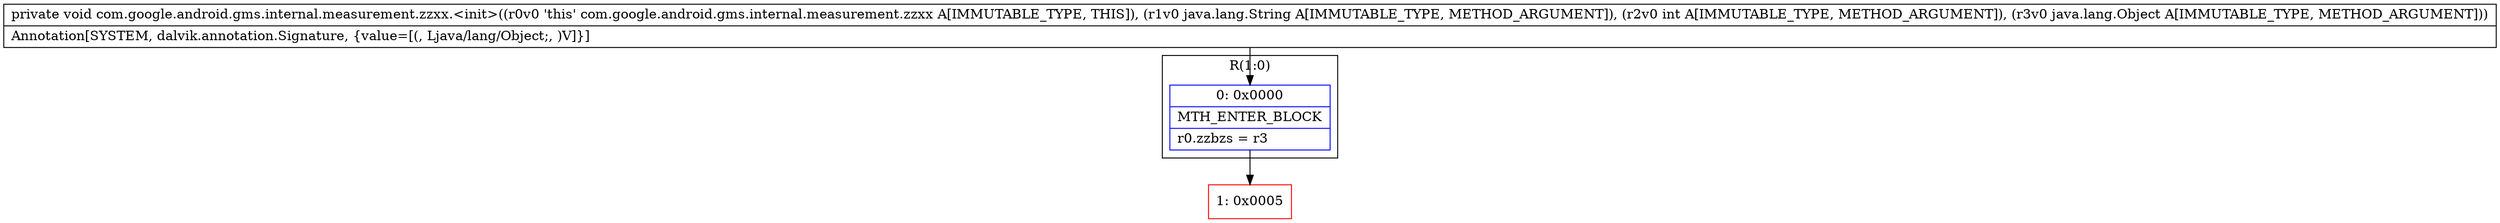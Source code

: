 digraph "CFG forcom.google.android.gms.internal.measurement.zzxx.\<init\>(Ljava\/lang\/String;ILjava\/lang\/Object;)V" {
subgraph cluster_Region_711505528 {
label = "R(1:0)";
node [shape=record,color=blue];
Node_0 [shape=record,label="{0\:\ 0x0000|MTH_ENTER_BLOCK\l|r0.zzbzs = r3\l}"];
}
Node_1 [shape=record,color=red,label="{1\:\ 0x0005}"];
MethodNode[shape=record,label="{private void com.google.android.gms.internal.measurement.zzxx.\<init\>((r0v0 'this' com.google.android.gms.internal.measurement.zzxx A[IMMUTABLE_TYPE, THIS]), (r1v0 java.lang.String A[IMMUTABLE_TYPE, METHOD_ARGUMENT]), (r2v0 int A[IMMUTABLE_TYPE, METHOD_ARGUMENT]), (r3v0 java.lang.Object A[IMMUTABLE_TYPE, METHOD_ARGUMENT]))  | Annotation[SYSTEM, dalvik.annotation.Signature, \{value=[(, Ljava\/lang\/Object;, )V]\}]\l}"];
MethodNode -> Node_0;
Node_0 -> Node_1;
}

